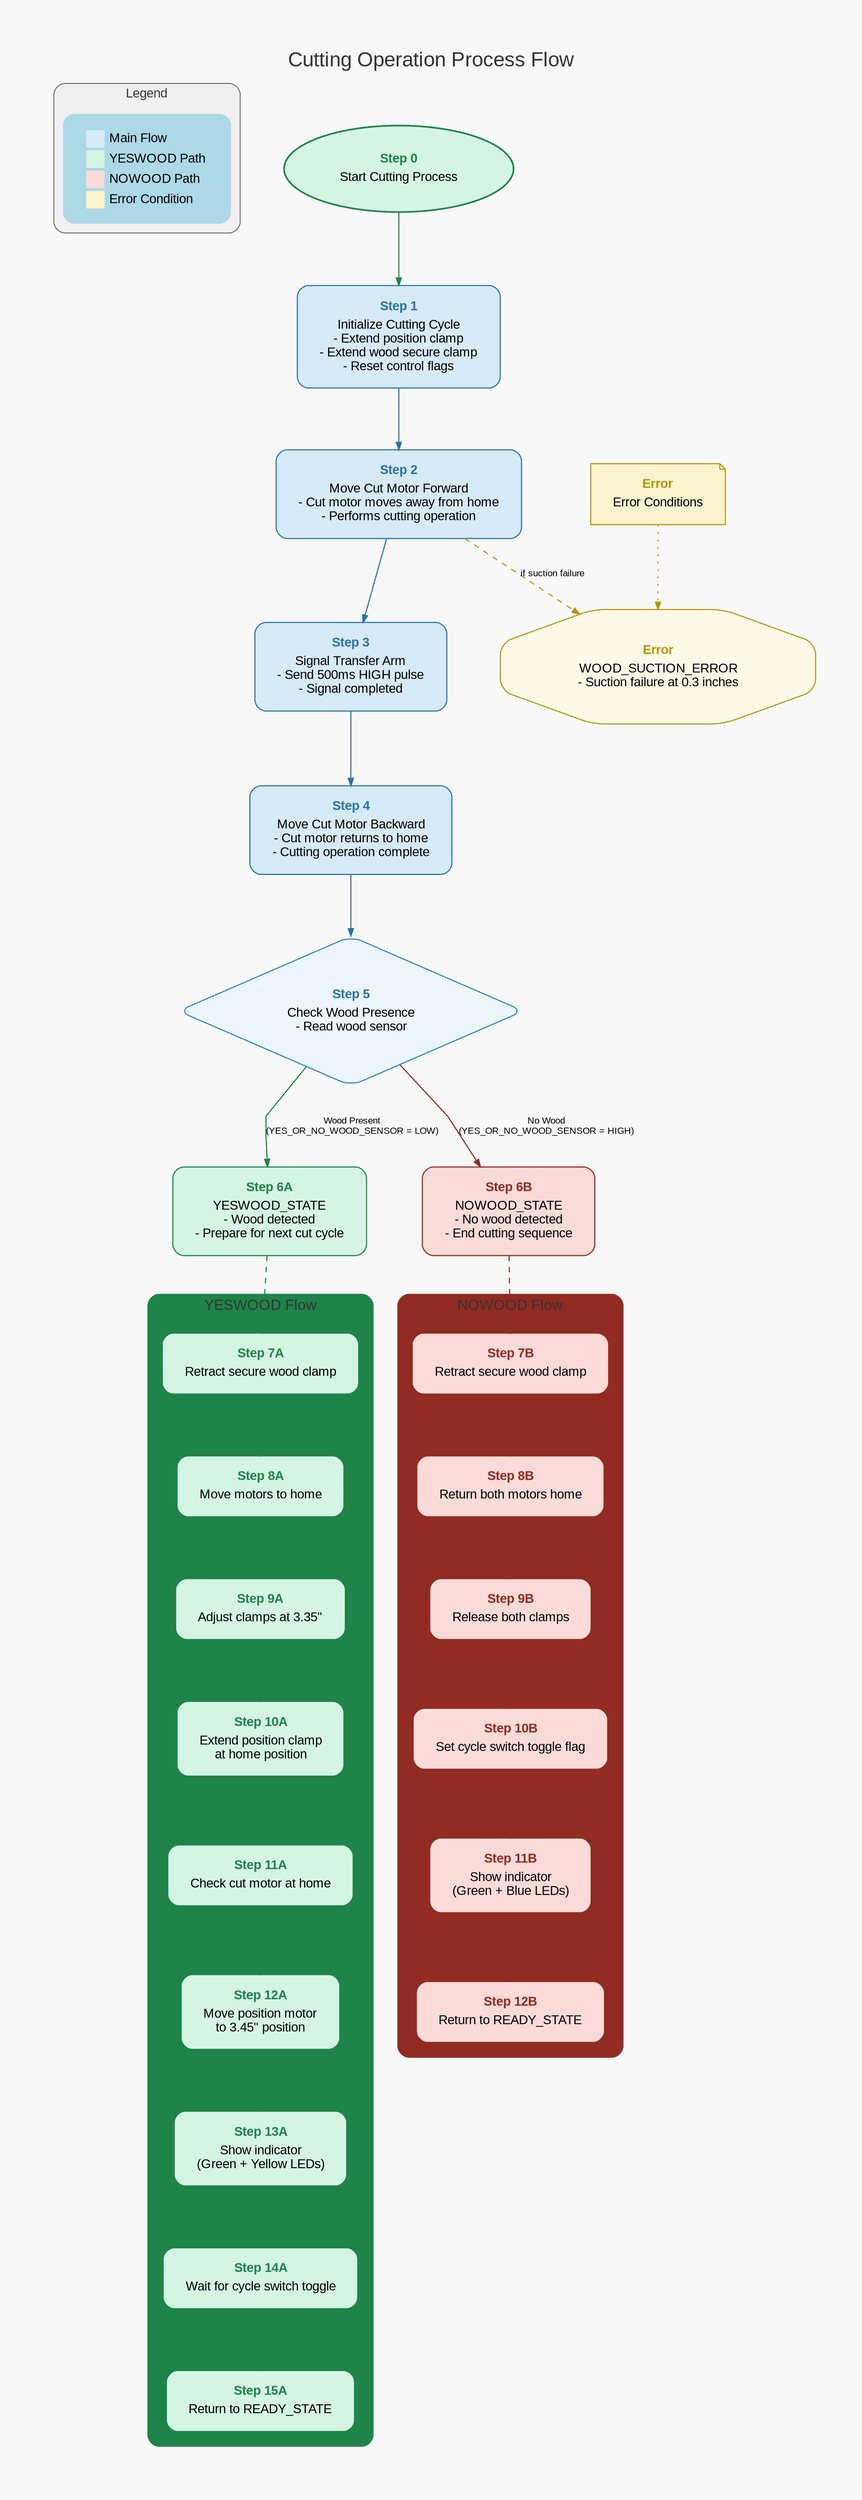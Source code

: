 digraph cutting_process {
    // Graph styling
    graph [fontname="Arial", rankdir="TB", splines="polyline", overlap=false, nodesep=0.8, ranksep=0.9, pad=0.7, label="Cutting Operation Process Flow", fontsize=22, labelloc="t", bgcolor="#F8F8F8", fontcolor="#333333"];
    node [shape="box", style="rounded,filled", fillcolor="lightblue", fontname="Arial", margin="0.3,0.2", color="#555555", penwidth=1.2];
    edge [fontname="Arial", fontsize=10, color="#777777", penwidth=1.0, arrowsize=0.8];

    // Add a legend
    subgraph cluster_legend {
        label="Legend";
        style="rounded,filled";
        color="#666666";
        fillcolor="#F0F0F0";
        fontsize=14;
        margin=10;
        rank="sink";
        
        legend_node [shape=none, label=<<table border="0" cellborder="0" cellspacing="3">
            <tr><td port="main" bgcolor="#D6EAF8" width="20" height="12"></td><td align="left">Main Flow</td></tr>
            <tr><td port="yes" bgcolor="#D5F5E3" width="20" height="12"></td><td align="left">YESWOOD Path</td></tr>
            <tr><td port="no" bgcolor="#FADBD8" width="20" height="12"></td><td align="left">NOWOOD Path</td></tr>
            <tr><td port="error" bgcolor="#FCF3CF" width="20" height="12"></td><td align="left">Error Condition</td></tr>
        </table>>];
    }

    // States and transitions for cutting process
    start [label=<<table border="0" cellborder="0" cellspacing="0"><tr><td><font color="#1E8449" point-size="14"><b>Step 0</b></font></td></tr><tr><td>Start Cutting Process</td></tr></table>>, shape="oval", fillcolor="#D5F5E3", color="#1E8449", penwidth=1.8];
    
    // Initialize cutting state
    init [label=<<table border="0" cellborder="0" cellspacing="0"><tr><td><font color="#2874A6" point-size="14"><b>Step 1</b></font></td></tr><tr><td align="left">Initialize Cutting Cycle<br/>- Extend position clamp<br/>- Extend wood secure clamp<br/>- Reset control flags</td></tr></table>>, fillcolor="#D6EAF8", color="#2874A6", penwidth=1.2];
    
    // Extend cutter
    extend [label=<<table border="0" cellborder="0" cellspacing="0"><tr><td><font color="#2874A6" point-size="14"><b>Step 2</b></font></td></tr><tr><td align="left">Move Cut Motor Forward<br/>- Cut motor moves away from home<br/>- Performs cutting operation</td></tr></table>>, fillcolor="#D6EAF8", color="#2874A6", penwidth=1.2];
    
    // Signal transfer arm
    signal [label=<<table border="0" cellborder="0" cellspacing="0"><tr><td><font color="#2874A6" point-size="14"><b>Step 3</b></font></td></tr><tr><td align="left">Signal Transfer Arm<br/>- Send 500ms HIGH pulse<br/>- Signal completed</td></tr></table>>, fillcolor="#D6EAF8", color="#2874A6", penwidth=1.2];
    
    // Retract cutter
    retract [label=<<table border="0" cellborder="0" cellspacing="0"><tr><td><font color="#2874A6" point-size="14"><b>Step 4</b></font></td></tr><tr><td align="left">Move Cut Motor Backward<br/>- Cut motor returns to home<br/>- Cutting operation complete</td></tr></table>>, fillcolor="#D6EAF8", color="#2874A6", penwidth=1.2];
    
    // Check wood presence
    check [label=<<table border="0" cellborder="0" cellspacing="0"><tr><td><font color="#2874A6" point-size="14"><b>Step 5</b></font></td></tr><tr><td align="left">Check Wood Presence<br/>- Read wood sensor</td></tr></table>>, shape="diamond", fillcolor="#EBF5FB", color="#2E86C1", penwidth=1.2];
    
    // Result states  
    yeswood [label=<<table border="0" cellborder="0" cellspacing="0"><tr><td><font color="#1E8449" point-size="14"><b>Step 6A</b></font></td></tr><tr><td align="left">YESWOOD_STATE<br/>- Wood detected<br/>- Prepare for next cut cycle</td></tr></table>>, fillcolor="#D5F5E3", color="#1E8449", penwidth=1.2];
    nowood [label=<<table border="0" cellborder="0" cellspacing="0"><tr><td><font color="#922B21" point-size="14"><b>Step 6B</b></font></td></tr><tr><td align="left">NOWOOD_STATE<br/>- No wood detected<br/>- End cutting sequence</td></tr></table>>, fillcolor="#FADBD8", color="#922B21", penwidth=1.2];
    
    // Error conditions
    error [label=<<table border="0" cellborder="0" cellspacing="0"><tr><td><font color="#B7950B" point-size="14"><b>Error</b></font></td></tr><tr><td align="left">Error Conditions</td></tr></table>>, shape="note", fillcolor="#FCF3CF", color="#B7950B", penwidth=1.2];
    errorwood [label=<<table border="0" cellborder="0" cellspacing="0"><tr><td><font color="#B7950B" point-size="14"><b>Error</b></font></td></tr><tr><td align="left">WOOD_SUCTION_ERROR<br/>- Suction failure at 0.3 inches</td></tr></table>>, shape="octagon", fillcolor="#FEF9E7", color="#B7950B", penwidth=1.2];
    
    // Flow connections
    start -> init [color="#1E8449", penwidth=1.2];
    init -> extend [color="#2874A6", penwidth=1.2];
    extend -> signal [color="#2874A6", penwidth=1.2];
    signal -> retract [color="#2874A6", penwidth=1.2];
    retract -> check [color="#2874A6", penwidth=1.2];
    check -> yeswood [label="Wood Present\n(YES_OR_NO_WOOD_SENSOR = LOW)", color="#1E8449", penwidth=1.2];
    check -> nowood [label="No Wood\n(YES_OR_NO_WOOD_SENSOR = HIGH)", color="#922B21", penwidth=1.2];
    
    // Error path
    error -> errorwood [color="#B7950B", penwidth=1.2, style="dotted"];
    extend -> errorwood [style="dashed", label="if suction failure", color="#B7950B", penwidth=1.2];
    
    // Subgraph for YESWOOD flow
    subgraph cluster_yeswood {
        label="YESWOOD Flow";
        style="rounded,filled";
        color="#1E8449";
        penwidth=1.2;
        bgcolor="#EAF7EF";
        fontsize=16;
        margin=16;
        
        yw1 [label=<<table border="0" cellborder="0" cellspacing="0"><tr><td><font color="#1E8449" point-size="14"><b>Step 7A</b></font></td></tr><tr><td align="left">Retract secure wood clamp</td></tr></table>>, fillcolor="#D5F5E3", color="#1E8449"];
        yw2 [label=<<table border="0" cellborder="0" cellspacing="0"><tr><td><font color="#1E8449" point-size="14"><b>Step 8A</b></font></td></tr><tr><td align="left">Move motors to home</td></tr></table>>, fillcolor="#D5F5E3", color="#1E8449"];
        yw3 [label=<<table border="0" cellborder="0" cellspacing="0"><tr><td><font color="#1E8449" point-size="14"><b>Step 9A</b></font></td></tr><tr><td align="left">Adjust clamps at 3.35"</td></tr></table>>, fillcolor="#D5F5E3", color="#1E8449"];
        yw4 [label=<<table border="0" cellborder="0" cellspacing="0"><tr><td><font color="#1E8449" point-size="14"><b>Step 10A</b></font></td></tr><tr><td align="left">Extend position clamp<br/>at home position</td></tr></table>>, fillcolor="#D5F5E3", color="#1E8449"];
        yw5 [label=<<table border="0" cellborder="0" cellspacing="0"><tr><td><font color="#1E8449" point-size="14"><b>Step 11A</b></font></td></tr><tr><td align="left">Check cut motor at home</td></tr></table>>, fillcolor="#D5F5E3", color="#1E8449"];
        yw6 [label=<<table border="0" cellborder="0" cellspacing="0"><tr><td><font color="#1E8449" point-size="14"><b>Step 12A</b></font></td></tr><tr><td align="left">Move position motor<br/>to 3.45" position</td></tr></table>>, fillcolor="#D5F5E3", color="#1E8449"];
        yw7 [label=<<table border="0" cellborder="0" cellspacing="0"><tr><td><font color="#1E8449" point-size="14"><b>Step 13A</b></font></td></tr><tr><td align="left">Show indicator<br/>(Green + Yellow LEDs)</td></tr></table>>, fillcolor="#D5F5E3", color="#1E8449"];
        yw8 [label=<<table border="0" cellborder="0" cellspacing="0"><tr><td><font color="#1E8449" point-size="14"><b>Step 14A</b></font></td></tr><tr><td align="left">Wait for cycle switch toggle</td></tr></table>>, fillcolor="#D5F5E3", color="#1E8449"];
        yw9 [label=<<table border="0" cellborder="0" cellspacing="0"><tr><td><font color="#1E8449" point-size="14"><b>Step 15A</b></font></td></tr><tr><td align="left">Return to READY_STATE</td></tr></table>>, fillcolor="#D5F5E3", color="#1E8449"];
        
        yw1 -> yw2 [color="#1E8449"];
        yw2 -> yw3 [color="#1E8449"];
        yw3 -> yw4 [color="#1E8449"];
        yw4 -> yw5 [color="#1E8449"];
        yw5 -> yw6 [color="#1E8449"];
        yw6 -> yw7 [color="#1E8449"];
        yw7 -> yw8 [color="#1E8449"];
        yw8 -> yw9 [color="#1E8449"];
    }
    
    // Subgraph for NOWOOD flow  
    subgraph cluster_nowood {
        label="NOWOOD Flow";
        style="rounded,filled";
        color="#922B21";
        penwidth=1.2;
        bgcolor="#FDEDEC";
        fontsize=16;
        margin=16;
        
        nw1 [label=<<table border="0" cellborder="0" cellspacing="0"><tr><td><font color="#922B21" point-size="14"><b>Step 7B</b></font></td></tr><tr><td align="left">Retract secure wood clamp</td></tr></table>>, fillcolor="#FADBD8", color="#922B21"];
        nw2 [label=<<table border="0" cellborder="0" cellspacing="0"><tr><td><font color="#922B21" point-size="14"><b>Step 8B</b></font></td></tr><tr><td align="left">Return both motors home</td></tr></table>>, fillcolor="#FADBD8", color="#922B21"];
        nw3 [label=<<table border="0" cellborder="0" cellspacing="0"><tr><td><font color="#922B21" point-size="14"><b>Step 9B</b></font></td></tr><tr><td align="left">Release both clamps</td></tr></table>>, fillcolor="#FADBD8", color="#922B21"];
        nw4 [label=<<table border="0" cellborder="0" cellspacing="0"><tr><td><font color="#922B21" point-size="14"><b>Step 10B</b></font></td></tr><tr><td align="left">Set cycle switch toggle flag</td></tr></table>>, fillcolor="#FADBD8", color="#922B21"];
        nw5 [label=<<table border="0" cellborder="0" cellspacing="0"><tr><td><font color="#922B21" point-size="14"><b>Step 11B</b></font></td></tr><tr><td align="left">Show indicator<br/>(Green + Blue LEDs)</td></tr></table>>, fillcolor="#FADBD8", color="#922B21"];
        nw6 [label=<<table border="0" cellborder="0" cellspacing="0"><tr><td><font color="#922B21" point-size="14"><b>Step 12B</b></font></td></tr><tr><td align="left">Return to READY_STATE</td></tr></table>>, fillcolor="#FADBD8", color="#922B21"];
        
        nw1 -> nw2 [color="#922B21"];
        nw2 -> nw3 [color="#922B21"];
        nw3 -> nw4 [color="#922B21"];
        nw4 -> nw5 [color="#922B21"];
        nw5 -> nw6 [color="#922B21"];
    }
    
    // Connect main flow to subgraphs
    yeswood -> yw1 [style="dashed", color="#1E8449", penwidth=1.2];
    nowood -> nw1 [style="dashed", color="#922B21", penwidth=1.2];
} 